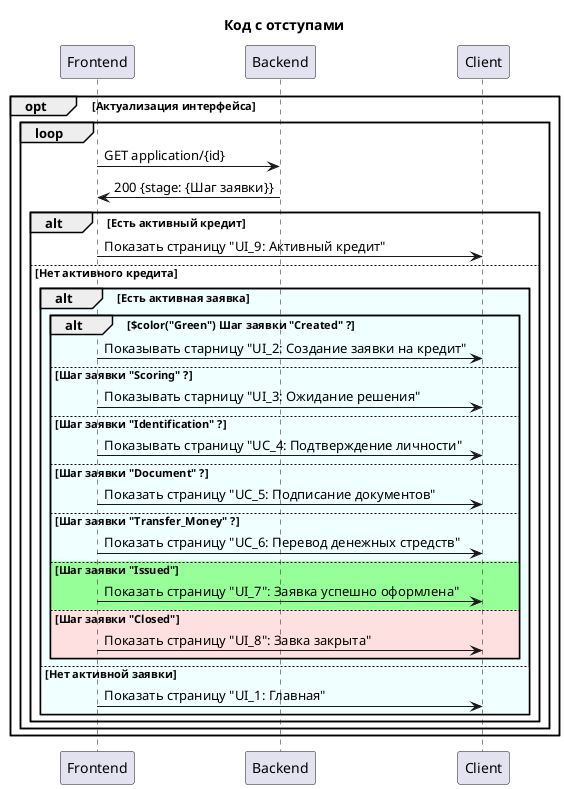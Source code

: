 @startuml Код с отступами

title Код с отступами

opt Актуализация интерфейса
    loop
        Frontend -> Backend: GET application/{id}
        Backend -> Frontend: 200 {stage: {Шаг заявки}}

        alt Есть активный кредит
            Frontend -> Client: Показать страницу "UI_9: Активный кредит"
        else Нет активного кредита
            alt #Azure Есть активная заявка

                alt $color("Green") Шаг заявки "Created" ?
                    Frontend -> Client: Показывать старницу "UI_2: Создание заявки на кредит"
                else Шаг заявки "Scoring" ?
                    Frontend -> Client: Показывать старницу "UI_3: Ожидание решения"
                else Шаг заявки "Identification" ?
                    Frontend -> Client: Показывать страницу "UC_4: Подтверждение личности"
                else Шаг заявки "Document" ?
                    Frontend -> Client: Показать страницу "UC_5: Подписание документов"
                else Шаг заявки "Transfer_Money" ?
                    Frontend -> Client: Показать страницу "UC_6: Перевод денежных стредств"
                else #PHYSICAL Шаг заявки "Issued"
                    Frontend -> Client: Показать страницу "UI_7": Заявка успешно оформлена"
                else #IMPLEMENTATION Шаг заявки "Closed"
                    Frontend -> Client: Показать страницу "UI_8": Завка закрыта"
                end

            else Нет активной заявки
                Frontend -> Client: Показать страницу "UI_1: Главная"
            end

        end
    end
end

@enduml